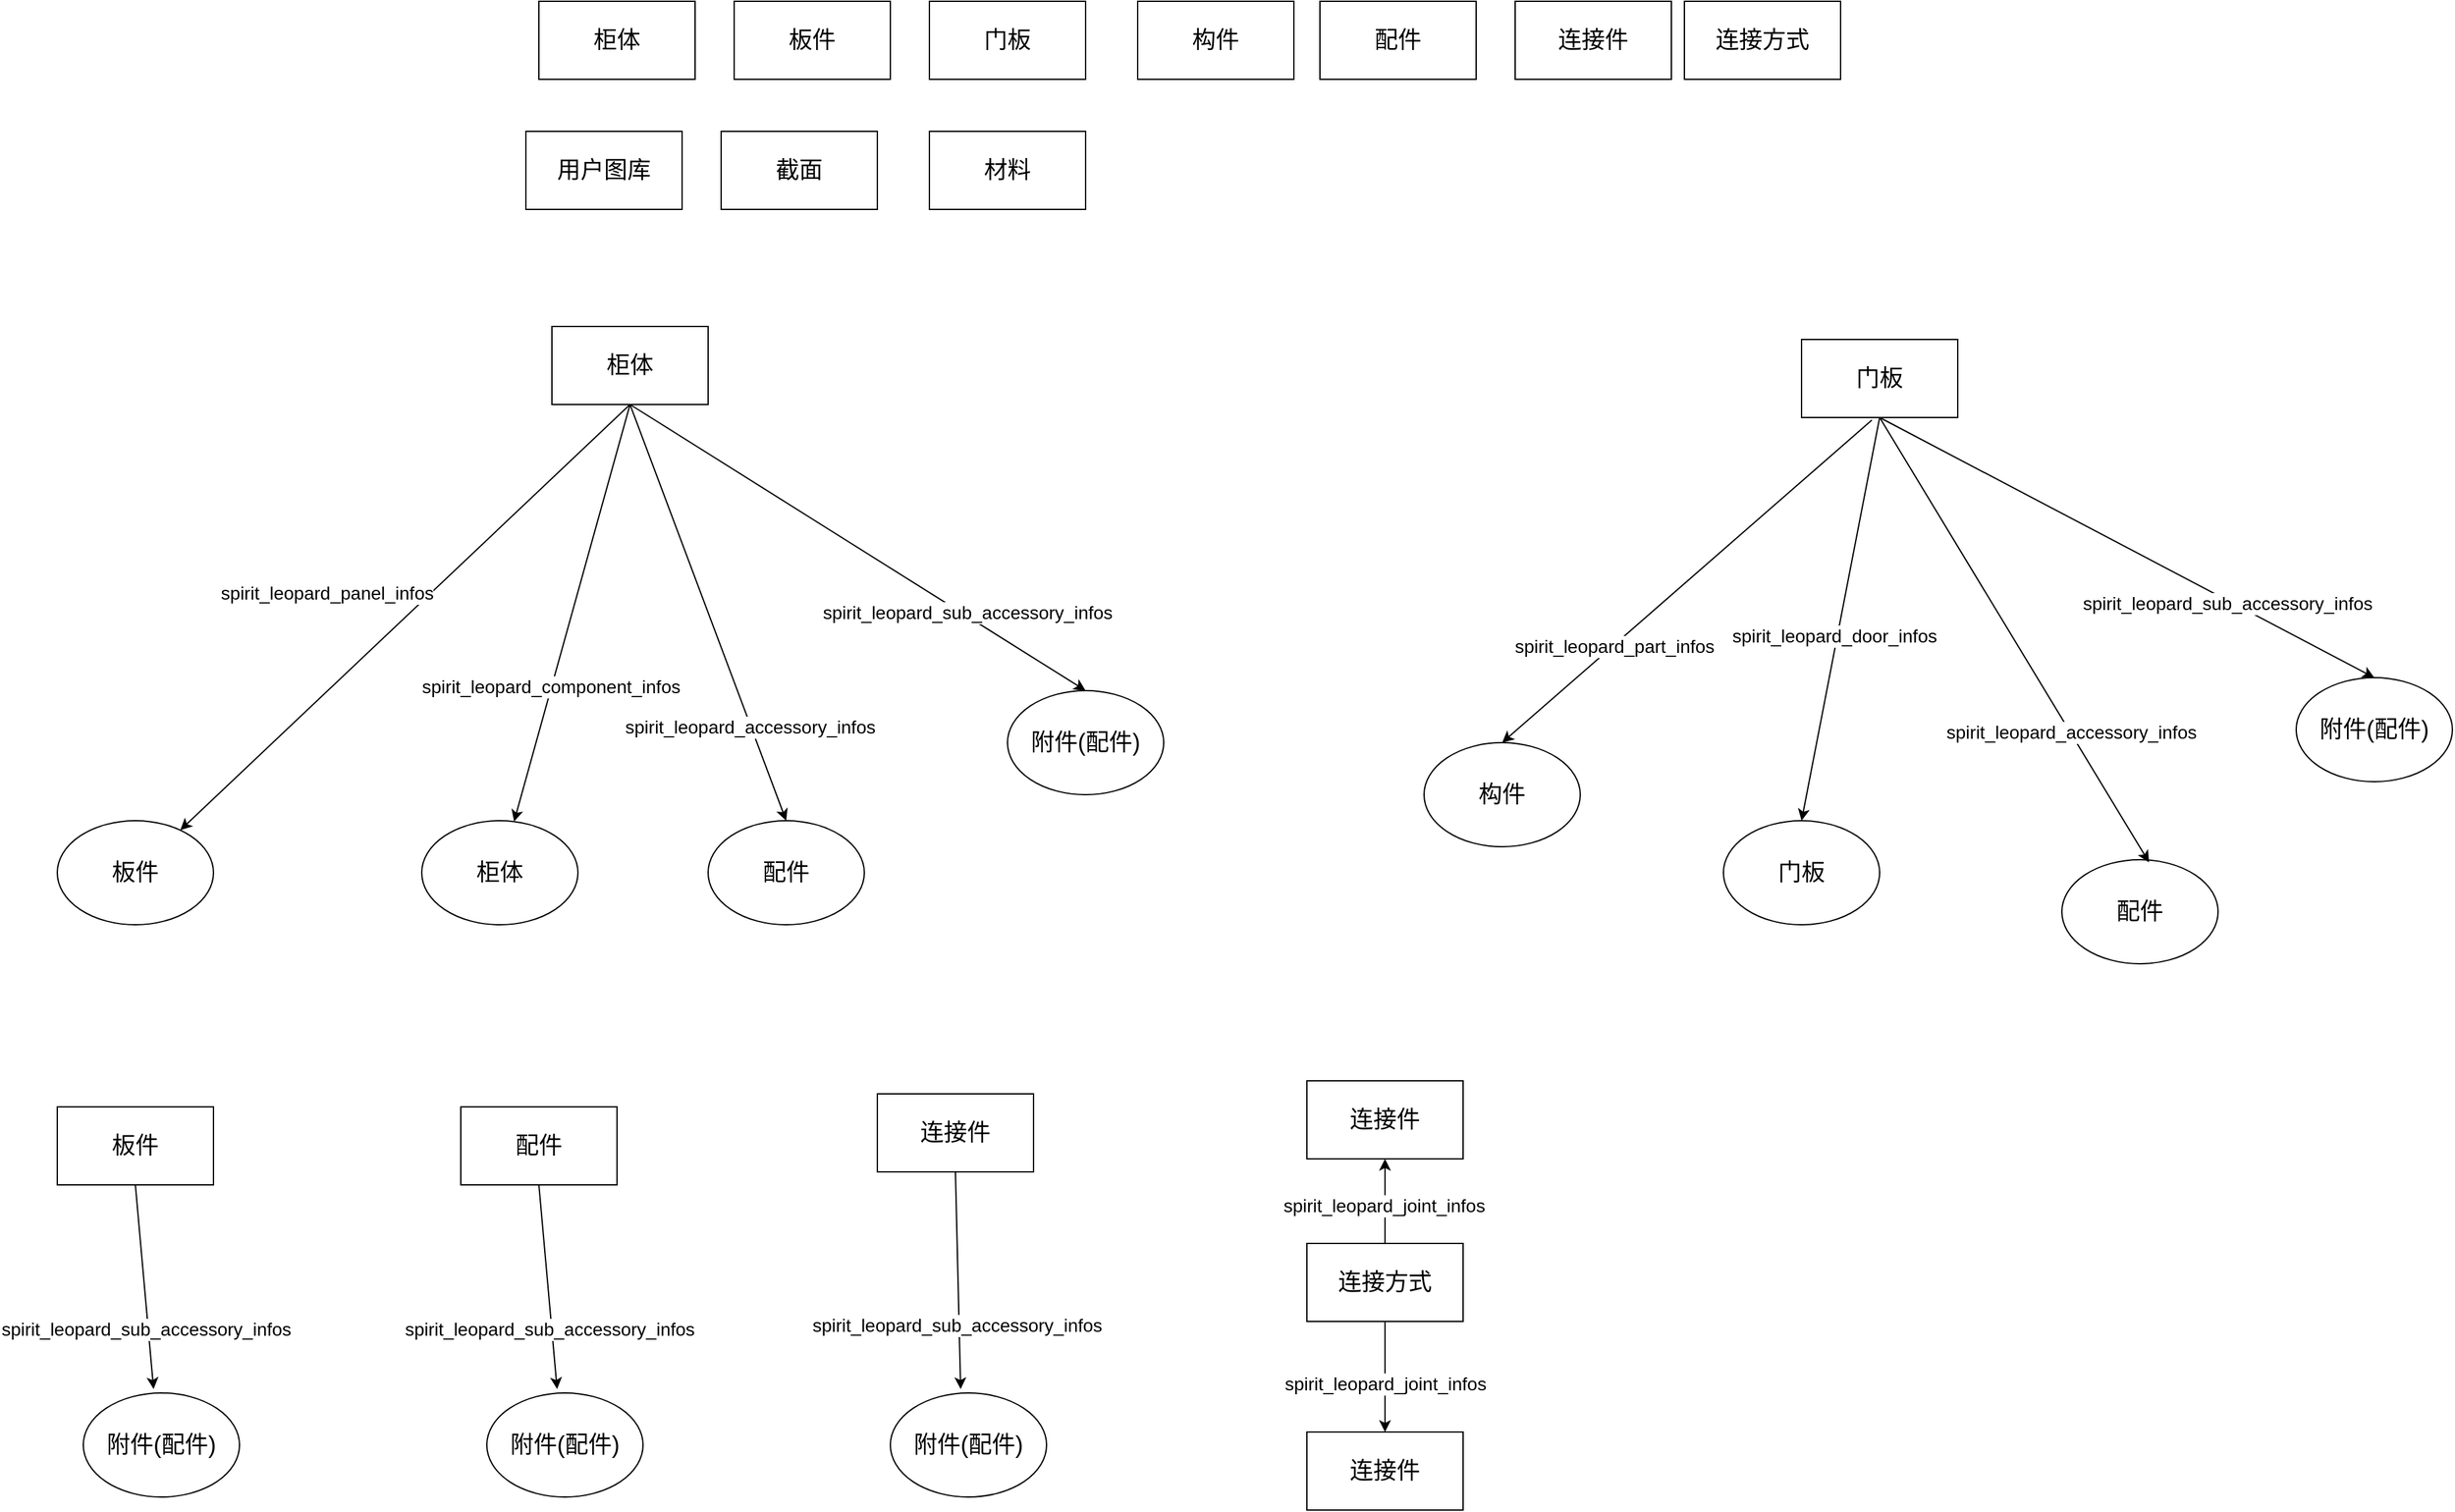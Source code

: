 <mxfile version="24.7.3" type="github">
  <diagram name="第 1 页" id="m2kS1PemUTTRJRQWlGag">
    <mxGraphModel dx="3074" dy="1927" grid="1" gridSize="10" guides="1" tooltips="1" connect="1" arrows="1" fold="1" page="1" pageScale="1" pageWidth="827" pageHeight="1169" math="0" shadow="0">
      <root>
        <mxCell id="0" />
        <mxCell id="1" parent="0" />
        <mxCell id="LrHMKjxdgI11mjq6J2Rf-6" value="板件" style="rounded=0;whiteSpace=wrap;html=1;fontSize=18;" vertex="1" parent="1">
          <mxGeometry x="-1220" y="420" width="120" height="60" as="geometry" />
        </mxCell>
        <mxCell id="LrHMKjxdgI11mjq6J2Rf-7" value="门板" style="rounded=0;whiteSpace=wrap;html=1;fontSize=18;" vertex="1" parent="1">
          <mxGeometry x="-550" y="-430" width="120" height="60" as="geometry" />
        </mxCell>
        <mxCell id="LrHMKjxdgI11mjq6J2Rf-8" value="截面" style="rounded=0;whiteSpace=wrap;html=1;fontSize=18;" vertex="1" parent="1">
          <mxGeometry x="-710" y="-330" width="120" height="60" as="geometry" />
        </mxCell>
        <mxCell id="LrHMKjxdgI11mjq6J2Rf-9" value="用户图库" style="rounded=0;whiteSpace=wrap;html=1;fontSize=18;" vertex="1" parent="1">
          <mxGeometry x="-860" y="-330" width="120" height="60" as="geometry" />
        </mxCell>
        <mxCell id="LrHMKjxdgI11mjq6J2Rf-10" value="配件" style="rounded=0;whiteSpace=wrap;html=1;fontSize=18;" vertex="1" parent="1">
          <mxGeometry x="-250" y="-430" width="120" height="60" as="geometry" />
        </mxCell>
        <mxCell id="LrHMKjxdgI11mjq6J2Rf-11" value="材料" style="rounded=0;whiteSpace=wrap;html=1;fontSize=18;" vertex="1" parent="1">
          <mxGeometry x="-550" y="-330" width="120" height="60" as="geometry" />
        </mxCell>
        <mxCell id="LrHMKjxdgI11mjq6J2Rf-12" value="连接件" style="rounded=0;whiteSpace=wrap;html=1;fontSize=18;" vertex="1" parent="1">
          <mxGeometry x="-100" y="-430" width="120" height="60" as="geometry" />
        </mxCell>
        <mxCell id="LrHMKjxdgI11mjq6J2Rf-13" value="连接方式" style="rounded=0;whiteSpace=wrap;html=1;fontSize=18;" vertex="1" parent="1">
          <mxGeometry x="30" y="-430" width="120" height="60" as="geometry" />
        </mxCell>
        <mxCell id="LrHMKjxdgI11mjq6J2Rf-18" value="构件" style="rounded=0;whiteSpace=wrap;html=1;fontSize=18;" vertex="1" parent="1">
          <mxGeometry x="-390" y="-430" width="120" height="60" as="geometry" />
        </mxCell>
        <mxCell id="LrHMKjxdgI11mjq6J2Rf-22" style="rounded=0;orthogonalLoop=1;jettySize=auto;html=1;exitX=0.5;exitY=1;exitDx=0;exitDy=0;fontSize=18;" edge="1" parent="1" source="LrHMKjxdgI11mjq6J2Rf-19" target="LrHMKjxdgI11mjq6J2Rf-20">
          <mxGeometry relative="1" as="geometry" />
        </mxCell>
        <mxCell id="LrHMKjxdgI11mjq6J2Rf-43" value="spirit_leopard_panel_infos" style="edgeLabel;html=1;align=center;verticalAlign=middle;resizable=0;points=[];fontSize=14;" vertex="1" connectable="0" parent="LrHMKjxdgI11mjq6J2Rf-22">
          <mxGeometry x="0.152" y="1" relative="1" as="geometry">
            <mxPoint x="-35" y="-44" as="offset" />
          </mxGeometry>
        </mxCell>
        <mxCell id="LrHMKjxdgI11mjq6J2Rf-19" value="柜体" style="rounded=0;whiteSpace=wrap;html=1;fontSize=18;" vertex="1" parent="1">
          <mxGeometry x="-840" y="-180" width="120" height="60" as="geometry" />
        </mxCell>
        <mxCell id="LrHMKjxdgI11mjq6J2Rf-20" value="板件" style="ellipse;whiteSpace=wrap;html=1;fontSize=18;" vertex="1" parent="1">
          <mxGeometry x="-1220" y="200" width="120" height="80" as="geometry" />
        </mxCell>
        <mxCell id="LrHMKjxdgI11mjq6J2Rf-21" value="柜体" style="ellipse;whiteSpace=wrap;html=1;fontSize=18;" vertex="1" parent="1">
          <mxGeometry x="-940" y="200" width="120" height="80" as="geometry" />
        </mxCell>
        <mxCell id="LrHMKjxdgI11mjq6J2Rf-24" style="rounded=0;orthogonalLoop=1;jettySize=auto;html=1;exitX=0.5;exitY=1;exitDx=0;exitDy=0;fontSize=18;" edge="1" parent="1" source="LrHMKjxdgI11mjq6J2Rf-19" target="LrHMKjxdgI11mjq6J2Rf-21">
          <mxGeometry relative="1" as="geometry">
            <mxPoint x="-850" y="109" as="sourcePoint" />
            <mxPoint x="-970" y="245" as="targetPoint" />
          </mxGeometry>
        </mxCell>
        <mxCell id="LrHMKjxdgI11mjq6J2Rf-44" value="spirit_leopard_component_infos" style="edgeLabel;html=1;align=center;verticalAlign=middle;resizable=0;points=[];fontSize=14;" vertex="1" connectable="0" parent="LrHMKjxdgI11mjq6J2Rf-24">
          <mxGeometry x="0.351" y="-1" relative="1" as="geometry">
            <mxPoint as="offset" />
          </mxGeometry>
        </mxCell>
        <mxCell id="LrHMKjxdgI11mjq6J2Rf-25" value="柜体" style="rounded=0;whiteSpace=wrap;html=1;fontSize=18;" vertex="1" parent="1">
          <mxGeometry x="-850" y="-430" width="120" height="60" as="geometry" />
        </mxCell>
        <mxCell id="LrHMKjxdgI11mjq6J2Rf-26" value="门板" style="rounded=0;whiteSpace=wrap;html=1;fontSize=18;" vertex="1" parent="1">
          <mxGeometry x="120" y="-170" width="120" height="60" as="geometry" />
        </mxCell>
        <mxCell id="LrHMKjxdgI11mjq6J2Rf-27" value="构件" style="ellipse;whiteSpace=wrap;html=1;fontSize=18;" vertex="1" parent="1">
          <mxGeometry x="-170" y="140" width="120" height="80" as="geometry" />
        </mxCell>
        <mxCell id="LrHMKjxdgI11mjq6J2Rf-28" value="门板" style="ellipse;whiteSpace=wrap;html=1;fontSize=18;" vertex="1" parent="1">
          <mxGeometry x="60" y="200" width="120" height="80" as="geometry" />
        </mxCell>
        <mxCell id="LrHMKjxdgI11mjq6J2Rf-29" style="rounded=0;orthogonalLoop=1;jettySize=auto;html=1;exitX=0.45;exitY=1.033;exitDx=0;exitDy=0;exitPerimeter=0;entryX=0.5;entryY=0;entryDx=0;entryDy=0;fontSize=18;" edge="1" parent="1" source="LrHMKjxdgI11mjq6J2Rf-26" target="LrHMKjxdgI11mjq6J2Rf-27">
          <mxGeometry relative="1" as="geometry">
            <mxPoint x="-287" y="94" as="sourcePoint" />
            <mxPoint x="-221" y="208" as="targetPoint" />
          </mxGeometry>
        </mxCell>
        <mxCell id="LrHMKjxdgI11mjq6J2Rf-47" value="spirit_leopard_part_infos" style="edgeLabel;html=1;align=center;verticalAlign=middle;resizable=0;points=[];fontSize=14;" vertex="1" connectable="0" parent="LrHMKjxdgI11mjq6J2Rf-29">
          <mxGeometry x="0.399" y="1" relative="1" as="geometry">
            <mxPoint as="offset" />
          </mxGeometry>
        </mxCell>
        <mxCell id="LrHMKjxdgI11mjq6J2Rf-30" style="rounded=0;orthogonalLoop=1;jettySize=auto;html=1;exitX=0.5;exitY=1;exitDx=0;exitDy=0;entryX=0.5;entryY=0;entryDx=0;entryDy=0;fontSize=18;" edge="1" parent="1" source="LrHMKjxdgI11mjq6J2Rf-26" target="LrHMKjxdgI11mjq6J2Rf-28">
          <mxGeometry relative="1" as="geometry">
            <mxPoint x="220" y="75" as="sourcePoint" />
            <mxPoint x="286" y="189" as="targetPoint" />
          </mxGeometry>
        </mxCell>
        <mxCell id="LrHMKjxdgI11mjq6J2Rf-48" value="spirit_leopard_door_infos" style="edgeLabel;html=1;align=center;verticalAlign=middle;resizable=0;points=[];fontSize=14;" vertex="1" connectable="0" parent="LrHMKjxdgI11mjq6J2Rf-30">
          <mxGeometry x="0.322" y="4" relative="1" as="geometry">
            <mxPoint y="-38" as="offset" />
          </mxGeometry>
        </mxCell>
        <mxCell id="LrHMKjxdgI11mjq6J2Rf-31" value="配件" style="ellipse;whiteSpace=wrap;html=1;fontSize=18;" vertex="1" parent="1">
          <mxGeometry x="320" y="230" width="120" height="80" as="geometry" />
        </mxCell>
        <mxCell id="LrHMKjxdgI11mjq6J2Rf-32" style="rounded=0;orthogonalLoop=1;jettySize=auto;html=1;exitX=0.5;exitY=1;exitDx=0;exitDy=0;entryX=0.558;entryY=0.025;entryDx=0;entryDy=0;entryPerimeter=0;fontSize=18;" edge="1" parent="1" source="LrHMKjxdgI11mjq6J2Rf-26" target="LrHMKjxdgI11mjq6J2Rf-31">
          <mxGeometry relative="1" as="geometry">
            <mxPoint x="90" y="95" as="sourcePoint" />
            <mxPoint x="170" y="205" as="targetPoint" />
          </mxGeometry>
        </mxCell>
        <mxCell id="LrHMKjxdgI11mjq6J2Rf-49" value="spirit_leopard_accessory_infos" style="edgeLabel;html=1;align=center;verticalAlign=middle;resizable=0;points=[];fontSize=14;" vertex="1" connectable="0" parent="LrHMKjxdgI11mjq6J2Rf-32">
          <mxGeometry x="0.415" relative="1" as="geometry">
            <mxPoint as="offset" />
          </mxGeometry>
        </mxCell>
        <mxCell id="LrHMKjxdgI11mjq6J2Rf-33" value="配件" style="ellipse;whiteSpace=wrap;html=1;fontSize=18;" vertex="1" parent="1">
          <mxGeometry x="-720" y="200" width="120" height="80" as="geometry" />
        </mxCell>
        <mxCell id="LrHMKjxdgI11mjq6J2Rf-34" style="rounded=0;orthogonalLoop=1;jettySize=auto;html=1;exitX=0.5;exitY=1;exitDx=0;exitDy=0;entryX=0.5;entryY=0;entryDx=0;entryDy=0;fontSize=18;" edge="1" parent="1" source="LrHMKjxdgI11mjq6J2Rf-19" target="LrHMKjxdgI11mjq6J2Rf-33">
          <mxGeometry relative="1" as="geometry">
            <mxPoint x="-740" y="110" as="sourcePoint" />
            <mxPoint x="-650" y="224" as="targetPoint" />
          </mxGeometry>
        </mxCell>
        <mxCell id="LrHMKjxdgI11mjq6J2Rf-45" value="spirit_leopard_accessory_infos" style="edgeLabel;html=1;align=center;verticalAlign=middle;resizable=0;points=[];fontSize=14;" vertex="1" connectable="0" parent="LrHMKjxdgI11mjq6J2Rf-34">
          <mxGeometry x="0.547" y="-1" relative="1" as="geometry">
            <mxPoint as="offset" />
          </mxGeometry>
        </mxCell>
        <mxCell id="LrHMKjxdgI11mjq6J2Rf-35" value="附件(配件)" style="ellipse;whiteSpace=wrap;html=1;fontSize=18;" vertex="1" parent="1">
          <mxGeometry x="-490" y="100" width="120" height="80" as="geometry" />
        </mxCell>
        <mxCell id="LrHMKjxdgI11mjq6J2Rf-36" style="rounded=0;orthogonalLoop=1;jettySize=auto;html=1;exitX=0.5;exitY=1;exitDx=0;exitDy=0;entryX=0.5;entryY=0;entryDx=0;entryDy=0;fontSize=18;" edge="1" parent="1" source="LrHMKjxdgI11mjq6J2Rf-19" target="LrHMKjxdgI11mjq6J2Rf-35">
          <mxGeometry relative="1" as="geometry">
            <mxPoint x="-710" y="85" as="sourcePoint" />
            <mxPoint x="-560" y="215" as="targetPoint" />
          </mxGeometry>
        </mxCell>
        <mxCell id="LrHMKjxdgI11mjq6J2Rf-46" value="spirit_leopard_sub_accessory_infos" style="edgeLabel;html=1;align=center;verticalAlign=middle;resizable=0;points=[];fontSize=14;" vertex="1" connectable="0" parent="LrHMKjxdgI11mjq6J2Rf-36">
          <mxGeometry x="0.469" y="2" relative="1" as="geometry">
            <mxPoint x="1" as="offset" />
          </mxGeometry>
        </mxCell>
        <mxCell id="LrHMKjxdgI11mjq6J2Rf-37" value="附件(配件)" style="ellipse;whiteSpace=wrap;html=1;fontSize=18;" vertex="1" parent="1">
          <mxGeometry x="500" y="90" width="120" height="80" as="geometry" />
        </mxCell>
        <mxCell id="LrHMKjxdgI11mjq6J2Rf-42" style="rounded=0;orthogonalLoop=1;jettySize=auto;html=1;exitX=0.5;exitY=1;exitDx=0;exitDy=0;entryX=0.5;entryY=0;entryDx=0;entryDy=0;fontSize=18;" edge="1" parent="1" source="LrHMKjxdgI11mjq6J2Rf-26" target="LrHMKjxdgI11mjq6J2Rf-37">
          <mxGeometry relative="1" as="geometry">
            <mxPoint x="263" y="23" as="sourcePoint" />
            <mxPoint x="430" y="210" as="targetPoint" />
          </mxGeometry>
        </mxCell>
        <mxCell id="LrHMKjxdgI11mjq6J2Rf-50" value="spirit_leopard_sub_accessory_infos" style="edgeLabel;html=1;align=center;verticalAlign=middle;resizable=0;points=[];fontSize=14;" vertex="1" connectable="0" parent="LrHMKjxdgI11mjq6J2Rf-42">
          <mxGeometry x="0.406" y="-2" relative="1" as="geometry">
            <mxPoint as="offset" />
          </mxGeometry>
        </mxCell>
        <mxCell id="LrHMKjxdgI11mjq6J2Rf-51" value="附件(配件)" style="ellipse;whiteSpace=wrap;html=1;fontSize=18;" vertex="1" parent="1">
          <mxGeometry x="-1200" y="640" width="120" height="80" as="geometry" />
        </mxCell>
        <mxCell id="LrHMKjxdgI11mjq6J2Rf-52" style="rounded=0;orthogonalLoop=1;jettySize=auto;html=1;exitX=0.5;exitY=1;exitDx=0;exitDy=0;entryX=0.45;entryY=-0.037;entryDx=0;entryDy=0;entryPerimeter=0;fontSize=18;" edge="1" parent="1" source="LrHMKjxdgI11mjq6J2Rf-6" target="LrHMKjxdgI11mjq6J2Rf-51">
          <mxGeometry relative="1" as="geometry">
            <mxPoint x="-920" y="320" as="sourcePoint" />
            <mxPoint x="-630" y="590" as="targetPoint" />
          </mxGeometry>
        </mxCell>
        <mxCell id="LrHMKjxdgI11mjq6J2Rf-53" value="spirit_leopard_sub_accessory_infos" style="edgeLabel;html=1;align=center;verticalAlign=middle;resizable=0;points=[];fontSize=14;" vertex="1" connectable="0" parent="LrHMKjxdgI11mjq6J2Rf-52">
          <mxGeometry x="0.406" y="-2" relative="1" as="geometry">
            <mxPoint as="offset" />
          </mxGeometry>
        </mxCell>
        <mxCell id="LrHMKjxdgI11mjq6J2Rf-54" value="连接件" style="rounded=0;whiteSpace=wrap;html=1;fontSize=18;" vertex="1" parent="1">
          <mxGeometry x="-590" y="410" width="120" height="60" as="geometry" />
        </mxCell>
        <mxCell id="LrHMKjxdgI11mjq6J2Rf-55" value="附件(配件)" style="ellipse;whiteSpace=wrap;html=1;fontSize=18;" vertex="1" parent="1">
          <mxGeometry x="-580" y="640" width="120" height="80" as="geometry" />
        </mxCell>
        <mxCell id="LrHMKjxdgI11mjq6J2Rf-56" style="rounded=0;orthogonalLoop=1;jettySize=auto;html=1;exitX=0.5;exitY=1;exitDx=0;exitDy=0;entryX=0.45;entryY=-0.037;entryDx=0;entryDy=0;entryPerimeter=0;fontSize=18;" edge="1" parent="1" source="LrHMKjxdgI11mjq6J2Rf-54" target="LrHMKjxdgI11mjq6J2Rf-55">
          <mxGeometry relative="1" as="geometry">
            <mxPoint x="-300" y="320" as="sourcePoint" />
            <mxPoint x="-10" y="590" as="targetPoint" />
          </mxGeometry>
        </mxCell>
        <mxCell id="LrHMKjxdgI11mjq6J2Rf-57" value="spirit_leopard_sub_accessory_infos" style="edgeLabel;html=1;align=center;verticalAlign=middle;resizable=0;points=[];fontSize=14;" vertex="1" connectable="0" parent="LrHMKjxdgI11mjq6J2Rf-56">
          <mxGeometry x="0.406" y="-2" relative="1" as="geometry">
            <mxPoint as="offset" />
          </mxGeometry>
        </mxCell>
        <mxCell id="LrHMKjxdgI11mjq6J2Rf-58" value="配件" style="rounded=0;whiteSpace=wrap;html=1;fontSize=18;" vertex="1" parent="1">
          <mxGeometry x="-910" y="420" width="120" height="60" as="geometry" />
        </mxCell>
        <mxCell id="LrHMKjxdgI11mjq6J2Rf-59" value="附件(配件)" style="ellipse;whiteSpace=wrap;html=1;fontSize=18;" vertex="1" parent="1">
          <mxGeometry x="-890" y="640" width="120" height="80" as="geometry" />
        </mxCell>
        <mxCell id="LrHMKjxdgI11mjq6J2Rf-60" style="rounded=0;orthogonalLoop=1;jettySize=auto;html=1;exitX=0.5;exitY=1;exitDx=0;exitDy=0;entryX=0.45;entryY=-0.037;entryDx=0;entryDy=0;entryPerimeter=0;fontSize=18;" edge="1" parent="1" source="LrHMKjxdgI11mjq6J2Rf-58" target="LrHMKjxdgI11mjq6J2Rf-59">
          <mxGeometry relative="1" as="geometry">
            <mxPoint x="-610" y="320" as="sourcePoint" />
            <mxPoint x="-320" y="590" as="targetPoint" />
          </mxGeometry>
        </mxCell>
        <mxCell id="LrHMKjxdgI11mjq6J2Rf-61" value="spirit_leopard_sub_accessory_infos" style="edgeLabel;html=1;align=center;verticalAlign=middle;resizable=0;points=[];fontSize=14;" vertex="1" connectable="0" parent="LrHMKjxdgI11mjq6J2Rf-60">
          <mxGeometry x="0.406" y="-2" relative="1" as="geometry">
            <mxPoint as="offset" />
          </mxGeometry>
        </mxCell>
        <mxCell id="LrHMKjxdgI11mjq6J2Rf-63" value="板件" style="rounded=0;whiteSpace=wrap;html=1;fontSize=18;" vertex="1" parent="1">
          <mxGeometry x="-700" y="-430" width="120" height="60" as="geometry" />
        </mxCell>
        <mxCell id="LrHMKjxdgI11mjq6J2Rf-64" value="连接件" style="rounded=0;whiteSpace=wrap;html=1;fontSize=18;" vertex="1" parent="1">
          <mxGeometry x="-260" y="400" width="120" height="60" as="geometry" />
        </mxCell>
        <mxCell id="LrHMKjxdgI11mjq6J2Rf-65" value="连接件" style="rounded=0;whiteSpace=wrap;html=1;fontSize=18;" vertex="1" parent="1">
          <mxGeometry x="-260" y="670" width="120" height="60" as="geometry" />
        </mxCell>
        <mxCell id="LrHMKjxdgI11mjq6J2Rf-67" style="edgeStyle=orthogonalEdgeStyle;rounded=0;orthogonalLoop=1;jettySize=auto;html=1;exitX=0.5;exitY=0;exitDx=0;exitDy=0;entryX=0.5;entryY=1;entryDx=0;entryDy=0;" edge="1" parent="1" source="LrHMKjxdgI11mjq6J2Rf-66" target="LrHMKjxdgI11mjq6J2Rf-64">
          <mxGeometry relative="1" as="geometry" />
        </mxCell>
        <mxCell id="LrHMKjxdgI11mjq6J2Rf-69" value="spirit_leopard_joint_infos" style="edgeLabel;html=1;align=center;verticalAlign=middle;resizable=0;points=[];fontSize=14;" vertex="1" connectable="0" parent="LrHMKjxdgI11mjq6J2Rf-67">
          <mxGeometry x="-0.108" y="1" relative="1" as="geometry">
            <mxPoint as="offset" />
          </mxGeometry>
        </mxCell>
        <mxCell id="LrHMKjxdgI11mjq6J2Rf-68" style="edgeStyle=orthogonalEdgeStyle;rounded=0;orthogonalLoop=1;jettySize=auto;html=1;entryX=0.5;entryY=0;entryDx=0;entryDy=0;" edge="1" parent="1" source="LrHMKjxdgI11mjq6J2Rf-66" target="LrHMKjxdgI11mjq6J2Rf-65">
          <mxGeometry relative="1" as="geometry" />
        </mxCell>
        <mxCell id="LrHMKjxdgI11mjq6J2Rf-70" value="spirit_leopard_joint_infos" style="edgeLabel;html=1;align=center;verticalAlign=middle;resizable=0;points=[];fontSize=14;" vertex="1" connectable="0" parent="LrHMKjxdgI11mjq6J2Rf-68">
          <mxGeometry x="0.129" relative="1" as="geometry">
            <mxPoint as="offset" />
          </mxGeometry>
        </mxCell>
        <mxCell id="LrHMKjxdgI11mjq6J2Rf-66" value="连接方式" style="rounded=0;whiteSpace=wrap;html=1;fontSize=18;" vertex="1" parent="1">
          <mxGeometry x="-260" y="525" width="120" height="60" as="geometry" />
        </mxCell>
      </root>
    </mxGraphModel>
  </diagram>
</mxfile>
